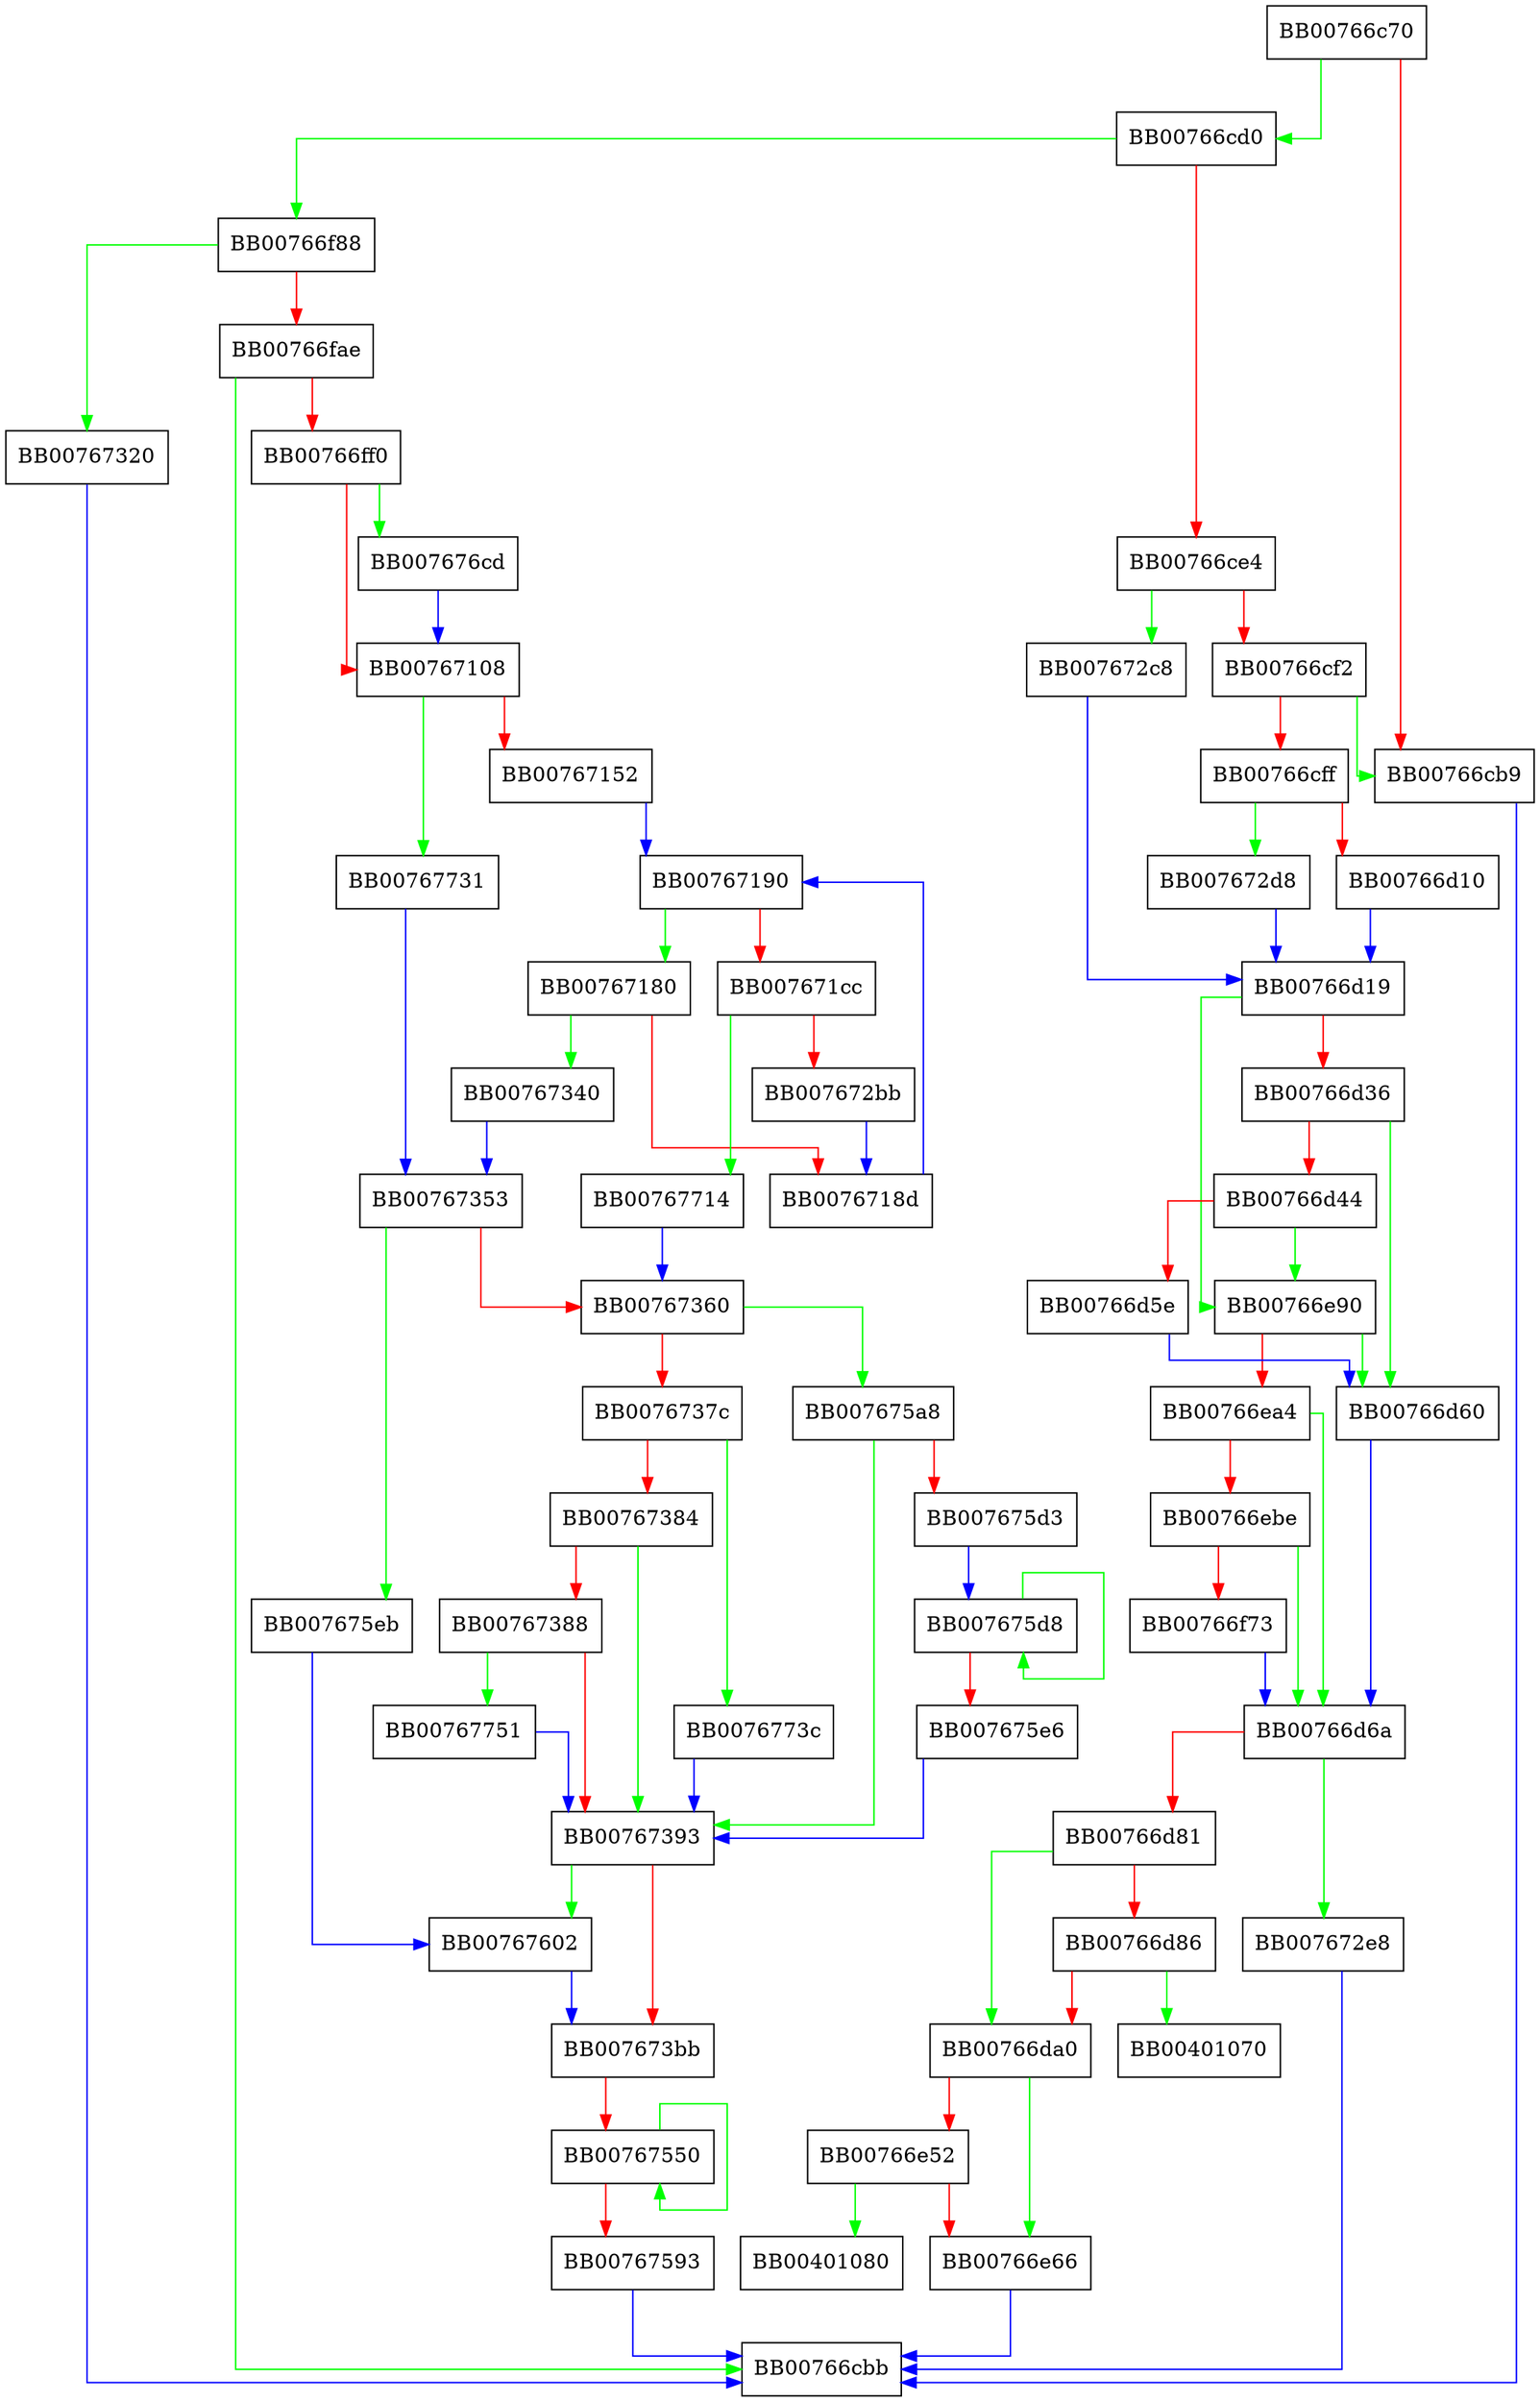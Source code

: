 digraph aesni_cbc_hmac_sha256_cipher {
  node [shape="box"];
  graph [splines=ortho];
  BB00766c70 -> BB00766cd0 [color="green"];
  BB00766c70 -> BB00766cb9 [color="red"];
  BB00766cb9 -> BB00766cbb [color="blue"];
  BB00766cd0 -> BB00766f88 [color="green"];
  BB00766cd0 -> BB00766ce4 [color="red"];
  BB00766ce4 -> BB007672c8 [color="green"];
  BB00766ce4 -> BB00766cf2 [color="red"];
  BB00766cf2 -> BB00766cb9 [color="green"];
  BB00766cf2 -> BB00766cff [color="red"];
  BB00766cff -> BB007672d8 [color="green"];
  BB00766cff -> BB00766d10 [color="red"];
  BB00766d10 -> BB00766d19 [color="blue"];
  BB00766d19 -> BB00766e90 [color="green"];
  BB00766d19 -> BB00766d36 [color="red"];
  BB00766d36 -> BB00766d60 [color="green"];
  BB00766d36 -> BB00766d44 [color="red"];
  BB00766d44 -> BB00766e90 [color="green"];
  BB00766d44 -> BB00766d5e [color="red"];
  BB00766d5e -> BB00766d60 [color="blue"];
  BB00766d60 -> BB00766d6a [color="blue"];
  BB00766d6a -> BB007672e8 [color="green"];
  BB00766d6a -> BB00766d81 [color="red"];
  BB00766d81 -> BB00766da0 [color="green"];
  BB00766d81 -> BB00766d86 [color="red"];
  BB00766d86 -> BB00401070 [color="green"];
  BB00766d86 -> BB00766da0 [color="red"];
  BB00766da0 -> BB00766e66 [color="green"];
  BB00766da0 -> BB00766e52 [color="red"];
  BB00766e52 -> BB00401080 [color="green"];
  BB00766e52 -> BB00766e66 [color="red"];
  BB00766e66 -> BB00766cbb [color="blue"];
  BB00766e90 -> BB00766d60 [color="green"];
  BB00766e90 -> BB00766ea4 [color="red"];
  BB00766ea4 -> BB00766d6a [color="green"];
  BB00766ea4 -> BB00766ebe [color="red"];
  BB00766ebe -> BB00766d6a [color="green"];
  BB00766ebe -> BB00766f73 [color="red"];
  BB00766f73 -> BB00766d6a [color="blue"];
  BB00766f88 -> BB00767320 [color="green"];
  BB00766f88 -> BB00766fae [color="red"];
  BB00766fae -> BB00766cbb [color="green"];
  BB00766fae -> BB00766ff0 [color="red"];
  BB00766ff0 -> BB007676cd [color="green"];
  BB00766ff0 -> BB00767108 [color="red"];
  BB00767108 -> BB00767731 [color="green"];
  BB00767108 -> BB00767152 [color="red"];
  BB00767152 -> BB00767190 [color="blue"];
  BB00767180 -> BB00767340 [color="green"];
  BB00767180 -> BB0076718d [color="red"];
  BB0076718d -> BB00767190 [color="blue"];
  BB00767190 -> BB00767180 [color="green"];
  BB00767190 -> BB007671cc [color="red"];
  BB007671cc -> BB00767714 [color="green"];
  BB007671cc -> BB007672bb [color="red"];
  BB007672bb -> BB0076718d [color="blue"];
  BB007672c8 -> BB00766d19 [color="blue"];
  BB007672d8 -> BB00766d19 [color="blue"];
  BB007672e8 -> BB00766cbb [color="blue"];
  BB00767320 -> BB00766cbb [color="blue"];
  BB00767340 -> BB00767353 [color="blue"];
  BB00767353 -> BB007675eb [color="green"];
  BB00767353 -> BB00767360 [color="red"];
  BB00767360 -> BB007675a8 [color="green"];
  BB00767360 -> BB0076737c [color="red"];
  BB0076737c -> BB0076773c [color="green"];
  BB0076737c -> BB00767384 [color="red"];
  BB00767384 -> BB00767393 [color="green"];
  BB00767384 -> BB00767388 [color="red"];
  BB00767388 -> BB00767751 [color="green"];
  BB00767388 -> BB00767393 [color="red"];
  BB00767393 -> BB00767602 [color="green"];
  BB00767393 -> BB007673bb [color="red"];
  BB007673bb -> BB00767550 [color="red"];
  BB00767550 -> BB00767550 [color="green"];
  BB00767550 -> BB00767593 [color="red"];
  BB00767593 -> BB00766cbb [color="blue"];
  BB007675a8 -> BB00767393 [color="green"];
  BB007675a8 -> BB007675d3 [color="red"];
  BB007675d3 -> BB007675d8 [color="blue"];
  BB007675d8 -> BB007675d8 [color="green"];
  BB007675d8 -> BB007675e6 [color="red"];
  BB007675e6 -> BB00767393 [color="blue"];
  BB007675eb -> BB00767602 [color="blue"];
  BB00767602 -> BB007673bb [color="blue"];
  BB007676cd -> BB00767108 [color="blue"];
  BB00767714 -> BB00767360 [color="blue"];
  BB00767731 -> BB00767353 [color="blue"];
  BB0076773c -> BB00767393 [color="blue"];
  BB00767751 -> BB00767393 [color="blue"];
}